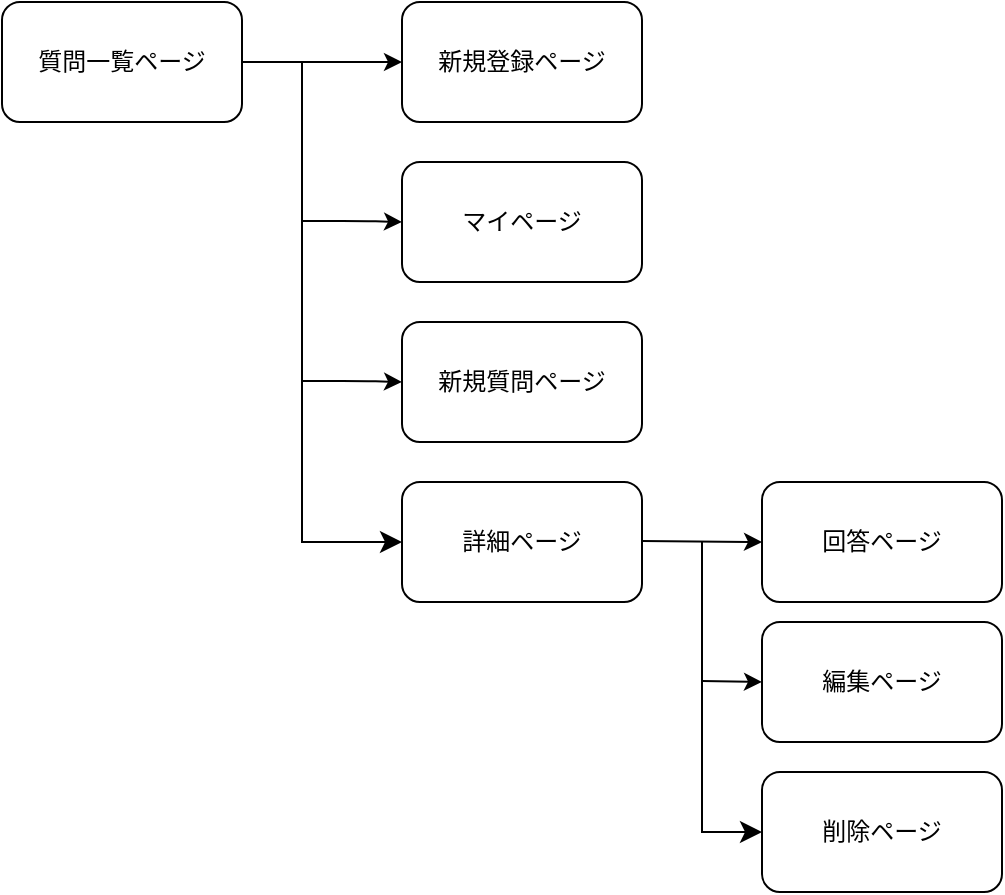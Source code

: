 <mxfile>
    <diagram id="bmN40m7tIxSqm6P5wA1D" name="ページ1">
        <mxGraphModel dx="877" dy="516" grid="1" gridSize="10" guides="1" tooltips="1" connect="1" arrows="1" fold="1" page="1" pageScale="1" pageWidth="827" pageHeight="1169" math="0" shadow="0">
            <root>
                <mxCell id="0"/>
                <mxCell id="1" parent="0"/>
                <mxCell id="15" value="" style="edgeStyle=none;html=1;rounded=1;" parent="1" source="4" target="5" edge="1">
                    <mxGeometry relative="1" as="geometry"/>
                </mxCell>
                <mxCell id="4" value="質問一覧ページ" style="rounded=1;whiteSpace=wrap;html=1;" parent="1" vertex="1">
                    <mxGeometry x="220" y="200" width="120" height="60" as="geometry"/>
                </mxCell>
                <mxCell id="5" value="新規登録ページ" style="rounded=1;whiteSpace=wrap;html=1;" parent="1" vertex="1">
                    <mxGeometry x="420" y="200" width="120" height="60" as="geometry"/>
                </mxCell>
                <mxCell id="6" value="マイページ" style="rounded=1;whiteSpace=wrap;html=1;" parent="1" vertex="1">
                    <mxGeometry x="420" y="280" width="120" height="60" as="geometry"/>
                </mxCell>
                <mxCell id="8" value="新規質問ページ" style="rounded=1;whiteSpace=wrap;html=1;" parent="1" vertex="1">
                    <mxGeometry x="420" y="360" width="120" height="60" as="geometry"/>
                </mxCell>
                <mxCell id="9" value="詳細ページ" style="rounded=1;whiteSpace=wrap;html=1;" parent="1" vertex="1">
                    <mxGeometry x="420" y="440" width="120" height="60" as="geometry"/>
                </mxCell>
                <mxCell id="10" value="回答ページ" style="rounded=1;whiteSpace=wrap;html=1;" parent="1" vertex="1">
                    <mxGeometry x="600" y="440" width="120" height="60" as="geometry"/>
                </mxCell>
                <mxCell id="11" value="編集ページ" style="rounded=1;whiteSpace=wrap;html=1;" parent="1" vertex="1">
                    <mxGeometry x="600" y="510" width="120" height="60" as="geometry"/>
                </mxCell>
                <mxCell id="12" value="削除ページ" style="rounded=1;whiteSpace=wrap;html=1;" parent="1" vertex="1">
                    <mxGeometry x="600" y="585" width="120" height="60" as="geometry"/>
                </mxCell>
                <mxCell id="22" value="" style="edgeStyle=elbowEdgeStyle;elbow=vertical;endArrow=classic;html=1;curved=0;rounded=0;endSize=8;startSize=8;" parent="1" edge="1">
                    <mxGeometry width="50" height="50" relative="1" as="geometry">
                        <mxPoint x="370" y="230" as="sourcePoint"/>
                        <mxPoint x="420" y="470" as="targetPoint"/>
                        <Array as="points">
                            <mxPoint x="370" y="470"/>
                        </Array>
                    </mxGeometry>
                </mxCell>
                <mxCell id="23" value="" style="endArrow=classic;html=1;rounded=1;" parent="1" edge="1">
                    <mxGeometry width="50" height="50" relative="1" as="geometry">
                        <mxPoint x="370" y="309.5" as="sourcePoint"/>
                        <mxPoint x="420" y="310" as="targetPoint"/>
                        <Array as="points">
                            <mxPoint x="400" y="309.5"/>
                        </Array>
                    </mxGeometry>
                </mxCell>
                <mxCell id="24" value="" style="endArrow=classic;html=1;rounded=1;" parent="1" edge="1">
                    <mxGeometry width="50" height="50" relative="1" as="geometry">
                        <mxPoint x="370" y="389.5" as="sourcePoint"/>
                        <mxPoint x="420" y="390" as="targetPoint"/>
                        <Array as="points">
                            <mxPoint x="400" y="389.5"/>
                        </Array>
                    </mxGeometry>
                </mxCell>
                <mxCell id="26" value="" style="endArrow=classic;html=1;rounded=1;" parent="1" edge="1">
                    <mxGeometry width="50" height="50" relative="1" as="geometry">
                        <mxPoint x="540" y="469.5" as="sourcePoint"/>
                        <mxPoint x="600" y="470" as="targetPoint"/>
                    </mxGeometry>
                </mxCell>
                <mxCell id="27" value="" style="edgeStyle=elbowEdgeStyle;elbow=horizontal;endArrow=classic;html=1;curved=0;rounded=0;endSize=8;startSize=8;entryX=0;entryY=0.5;entryDx=0;entryDy=0;" parent="1" target="12" edge="1">
                    <mxGeometry width="50" height="50" relative="1" as="geometry">
                        <mxPoint x="570" y="470" as="sourcePoint"/>
                        <mxPoint x="590" y="550" as="targetPoint"/>
                        <Array as="points">
                            <mxPoint x="570" y="550"/>
                            <mxPoint x="570" y="560"/>
                            <mxPoint x="570" y="570"/>
                        </Array>
                    </mxGeometry>
                </mxCell>
                <mxCell id="28" value="" style="endArrow=classic;html=1;rounded=1;" parent="1" edge="1">
                    <mxGeometry width="50" height="50" relative="1" as="geometry">
                        <mxPoint x="570" y="539.5" as="sourcePoint"/>
                        <mxPoint x="600" y="540" as="targetPoint"/>
                        <Array as="points"/>
                    </mxGeometry>
                </mxCell>
            </root>
        </mxGraphModel>
    </diagram>
</mxfile>